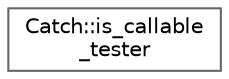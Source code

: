 digraph "Graphical Class Hierarchy"
{
 // LATEX_PDF_SIZE
  bgcolor="transparent";
  edge [fontname=Helvetica,fontsize=10,labelfontname=Helvetica,labelfontsize=10];
  node [fontname=Helvetica,fontsize=10,shape=box,height=0.2,width=0.4];
  rankdir="LR";
  Node0 [label="Catch::is_callable\l_tester",height=0.2,width=0.4,color="grey40", fillcolor="white", style="filled",URL="$struct_catch_1_1is__callable__tester.html",tooltip=" "];
}
